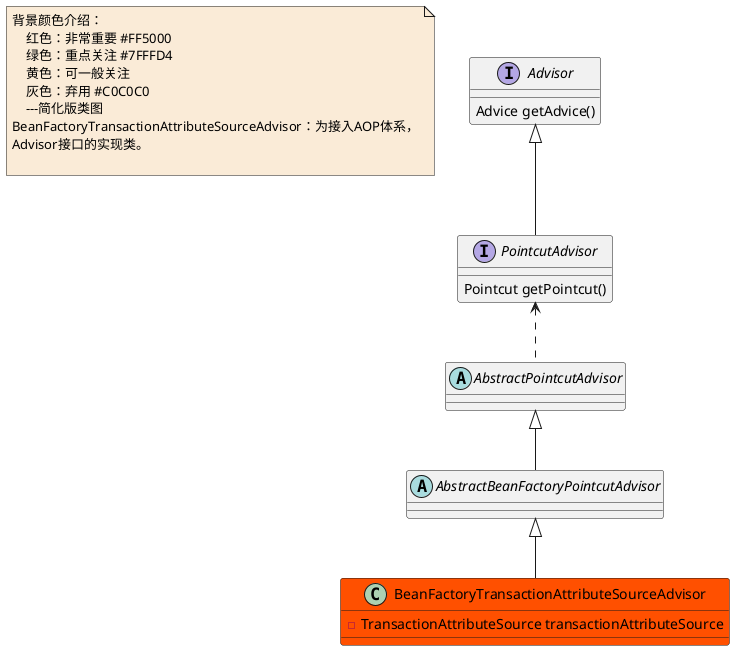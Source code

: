 @startuml

note  as N1 #FAEBD7
    背景颜色介绍：
        红色：非常重要 #FF5000
        绿色：重点关注 #7FFFD4
        黄色：可一般关注
        灰色：弃用 #C0C0C0
        ---简化版类图
    BeanFactoryTransactionAttributeSourceAdvisor：为接入AOP体系，
    Advisor接口的实现类。

end note


class BeanFactoryTransactionAttributeSourceAdvisor #FF5000
BeanFactoryTransactionAttributeSourceAdvisor : -TransactionAttributeSource transactionAttributeSource
abstract class AbstractBeanFactoryPointcutAdvisor
abstract class AbstractPointcutAdvisor
interface Advisor
Advisor : Advice getAdvice()
interface PointcutAdvisor
PointcutAdvisor : Pointcut getPointcut()


AbstractBeanFactoryPointcutAdvisor <|-- BeanFactoryTransactionAttributeSourceAdvisor

AbstractPointcutAdvisor <|-- AbstractBeanFactoryPointcutAdvisor

Advisor <|-- PointcutAdvisor

PointcutAdvisor <.. AbstractPointcutAdvisor
@enduml
